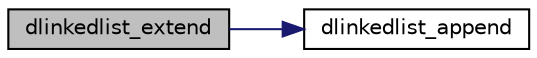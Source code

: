 digraph "dlinkedlist_extend"
{
 // INTERACTIVE_SVG=YES
  edge [fontname="Helvetica",fontsize="10",labelfontname="Helvetica",labelfontsize="10"];
  node [fontname="Helvetica",fontsize="10",shape=record];
  rankdir="LR";
  Node1 [label="dlinkedlist_extend",height=0.2,width=0.4,color="black", fillcolor="grey75", style="filled", fontcolor="black"];
  Node1 -> Node2 [color="midnightblue",fontsize="10",style="solid",fontname="Helvetica"];
  Node2 [label="dlinkedlist_append",height=0.2,width=0.4,color="black", fillcolor="white", style="filled",URL="$dlinkedlist_8h.html#a9d9a25deab569a4999b8e71a95a6d8cc"];
}
